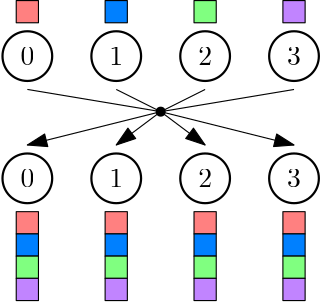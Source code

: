 <?xml version="1.0"?>
<!DOCTYPE ipe SYSTEM "ipe.dtd">
<ipe version="70218" creator="Ipe 7.2.28">
<info created="D:20241023170644" modified="D:20241024193530"/>
<ipestyle name="basic">
<symbol name="arrow/arc(spx)">
<path stroke="sym-stroke" fill="sym-stroke" pen="sym-pen">
0 0 m
-1 0.333 l
-1 -0.333 l
h
</path>
</symbol>
<symbol name="arrow/farc(spx)">
<path stroke="sym-stroke" fill="white" pen="sym-pen">
0 0 m
-1 0.333 l
-1 -0.333 l
h
</path>
</symbol>
<symbol name="arrow/ptarc(spx)">
<path stroke="sym-stroke" fill="sym-stroke" pen="sym-pen">
0 0 m
-1 0.333 l
-0.8 0 l
-1 -0.333 l
h
</path>
</symbol>
<symbol name="arrow/fptarc(spx)">
<path stroke="sym-stroke" fill="white" pen="sym-pen">
0 0 m
-1 0.333 l
-0.8 0 l
-1 -0.333 l
h
</path>
</symbol>
<symbol name="mark/circle(sx)" transformations="translations">
<path fill="sym-stroke">
0.6 0 0 0.6 0 0 e
0.4 0 0 0.4 0 0 e
</path>
</symbol>
<symbol name="mark/disk(sx)" transformations="translations">
<path fill="sym-stroke">
0.6 0 0 0.6 0 0 e
</path>
</symbol>
<symbol name="mark/fdisk(sfx)" transformations="translations">
<group>
<path fill="sym-fill">
0.5 0 0 0.5 0 0 e
</path>
<path fill="sym-stroke" fillrule="eofill">
0.6 0 0 0.6 0 0 e
0.4 0 0 0.4 0 0 e
</path>
</group>
</symbol>
<symbol name="mark/box(sx)" transformations="translations">
<path fill="sym-stroke" fillrule="eofill">
-0.6 -0.6 m
0.6 -0.6 l
0.6 0.6 l
-0.6 0.6 l
h
-0.4 -0.4 m
0.4 -0.4 l
0.4 0.4 l
-0.4 0.4 l
h
</path>
</symbol>
<symbol name="mark/square(sx)" transformations="translations">
<path fill="sym-stroke">
-0.6 -0.6 m
0.6 -0.6 l
0.6 0.6 l
-0.6 0.6 l
h
</path>
</symbol>
<symbol name="mark/fsquare(sfx)" transformations="translations">
<group>
<path fill="sym-fill">
-0.5 -0.5 m
0.5 -0.5 l
0.5 0.5 l
-0.5 0.5 l
h
</path>
<path fill="sym-stroke" fillrule="eofill">
-0.6 -0.6 m
0.6 -0.6 l
0.6 0.6 l
-0.6 0.6 l
h
-0.4 -0.4 m
0.4 -0.4 l
0.4 0.4 l
-0.4 0.4 l
h
</path>
</group>
</symbol>
<symbol name="mark/cross(sx)" transformations="translations">
<group>
<path fill="sym-stroke">
-0.43 -0.57 m
0.57 0.43 l
0.43 0.57 l
-0.57 -0.43 l
h
</path>
<path fill="sym-stroke">
-0.43 0.57 m
0.57 -0.43 l
0.43 -0.57 l
-0.57 0.43 l
h
</path>
</group>
</symbol>
<symbol name="arrow/fnormal(spx)">
<path stroke="sym-stroke" fill="white" pen="sym-pen">
0 0 m
-1 0.333 l
-1 -0.333 l
h
</path>
</symbol>
<symbol name="arrow/pointed(spx)">
<path stroke="sym-stroke" fill="sym-stroke" pen="sym-pen">
0 0 m
-1 0.333 l
-0.8 0 l
-1 -0.333 l
h
</path>
</symbol>
<symbol name="arrow/fpointed(spx)">
<path stroke="sym-stroke" fill="white" pen="sym-pen">
0 0 m
-1 0.333 l
-0.8 0 l
-1 -0.333 l
h
</path>
</symbol>
<symbol name="arrow/linear(spx)">
<path stroke="sym-stroke" pen="sym-pen">
-1 0.333 m
0 0 l
-1 -0.333 l
</path>
</symbol>
<symbol name="arrow/fdouble(spx)">
<path stroke="sym-stroke" fill="white" pen="sym-pen">
0 0 m
-1 0.333 l
-1 -0.333 l
h
-1 0 m
-2 0.333 l
-2 -0.333 l
h
</path>
</symbol>
<symbol name="arrow/double(spx)">
<path stroke="sym-stroke" fill="sym-stroke" pen="sym-pen">
0 0 m
-1 0.333 l
-1 -0.333 l
h
-1 0 m
-2 0.333 l
-2 -0.333 l
h
</path>
</symbol>
<symbol name="arrow/mid-normal(spx)">
<path stroke="sym-stroke" fill="sym-stroke" pen="sym-pen">
0.5 0 m
-0.5 0.333 l
-0.5 -0.333 l
h
</path>
</symbol>
<symbol name="arrow/mid-fnormal(spx)">
<path stroke="sym-stroke" fill="white" pen="sym-pen">
0.5 0 m
-0.5 0.333 l
-0.5 -0.333 l
h
</path>
</symbol>
<symbol name="arrow/mid-pointed(spx)">
<path stroke="sym-stroke" fill="sym-stroke" pen="sym-pen">
0.5 0 m
-0.5 0.333 l
-0.3 0 l
-0.5 -0.333 l
h
</path>
</symbol>
<symbol name="arrow/mid-fpointed(spx)">
<path stroke="sym-stroke" fill="white" pen="sym-pen">
0.5 0 m
-0.5 0.333 l
-0.3 0 l
-0.5 -0.333 l
h
</path>
</symbol>
<symbol name="arrow/mid-double(spx)">
<path stroke="sym-stroke" fill="sym-stroke" pen="sym-pen">
1 0 m
0 0.333 l
0 -0.333 l
h
0 0 m
-1 0.333 l
-1 -0.333 l
h
</path>
</symbol>
<symbol name="arrow/mid-fdouble(spx)">
<path stroke="sym-stroke" fill="white" pen="sym-pen">
1 0 m
0 0.333 l
0 -0.333 l
h
0 0 m
-1 0.333 l
-1 -0.333 l
h
</path>
</symbol>
<anglesize name="22.5 deg" value="22.5"/>
<anglesize name="30 deg" value="30"/>
<anglesize name="45 deg" value="45"/>
<anglesize name="60 deg" value="60"/>
<anglesize name="90 deg" value="90"/>
<arrowsize name="large" value="10"/>
<arrowsize name="small" value="5"/>
<arrowsize name="tiny" value="3"/>
<color name="blue" value="0 0 1"/>
<color name="brown" value="0.647 0.165 0.165"/>
<color name="darkblue" value="0 0 0.545"/>
<color name="darkcyan" value="0 0.545 0.545"/>
<color name="darkgray" value="0.663"/>
<color name="darkgreen" value="0 0.392 0"/>
<color name="darkmagenta" value="0.545 0 0.545"/>
<color name="darkorange" value="1 0.549 0"/>
<color name="darkred" value="0.545 0 0"/>
<color name="gold" value="1 0.843 0"/>
<color name="gray" value="0.745"/>
<color name="green" value="0 1 0"/>
<color name="lightblue" value="0.678 0.847 0.902"/>
<color name="lightcyan" value="0.878 1 1"/>
<color name="lightgray" value="0.827"/>
<color name="lightgreen" value="0.565 0.933 0.565"/>
<color name="lightyellow" value="1 1 0.878"/>
<color name="navy" value="0 0 0.502"/>
<color name="orange" value="1 0.647 0"/>
<color name="pink" value="1 0.753 0.796"/>
<color name="purple" value="0.627 0.125 0.941"/>
<color name="red" value="1 0 0"/>
<color name="seagreen" value="0.18 0.545 0.341"/>
<color name="turquoise" value="0.251 0.878 0.816"/>
<color name="violet" value="0.933 0.51 0.933"/>
<color name="yellow" value="1 1 0"/>
<dashstyle name="dash dot dotted" value="[4 2 1 2 1 2] 0"/>
<dashstyle name="dash dotted" value="[4 2 1 2] 0"/>
<dashstyle name="dashed" value="[4] 0"/>
<dashstyle name="dotted" value="[1 3] 0"/>
<gridsize name="10 pts (~3.5 mm)" value="10"/>
<gridsize name="14 pts (~5 mm)" value="14"/>
<gridsize name="16 pts (~6 mm)" value="16"/>
<gridsize name="20 pts (~7 mm)" value="20"/>
<gridsize name="28 pts (~10 mm)" value="28"/>
<gridsize name="32 pts (~12 mm)" value="32"/>
<gridsize name="4 pts" value="4"/>
<gridsize name="56 pts (~20 mm)" value="56"/>
<gridsize name="8 pts (~3 mm)" value="8"/>
<opacity name="10%" value="0.1"/>
<opacity name="30%" value="0.3"/>
<opacity name="50%" value="0.5"/>
<opacity name="75%" value="0.75"/>
<pen name="fat" value="1.2"/>
<pen name="heavier" value="0.8"/>
<pen name="ultrafat" value="2"/>
<symbolsize name="large" value="5"/>
<symbolsize name="small" value="2"/>
<symbolsize name="tiny" value="1.1"/>
<textsize name="Huge" value="\Huge"/>
<textsize name="LARGE" value="\LARGE"/>
<textsize name="Large" value="\Large"/>
<textsize name="footnote" value="\footnotesize"/>
<textsize name="huge" value="\huge"/>
<textsize name="large" value="\large"/>
<textsize name="script" value="\scriptsize"/>
<textsize name="small" value="\small"/>
<textsize name="tiny" value="\tiny"/>
<textstyle name="center" begin="\begin{center}" end="\end{center}"/>
<textstyle name="item" begin="\begin{itemize}\item{}" end="\end{itemize}"/>
<textstyle name="itemize" begin="\begin{itemize}" end="\end{itemize}"/>
<tiling name="falling" angle="-60" step="4" width="1"/>
<tiling name="rising" angle="30" step="4" width="1"/>
</ipestyle>
<page>
<layer name="alpha"/>
<view layers="alpha" active="alpha"/>
<text layer="alpha" matrix="1 0 0 1 -16 44" transformations="translations" pos="232 744" stroke="0" type="label" width="4.981" height="6.42" depth="0" halign="center" valign="center">1</text>
<path matrix="1 0 0 1 -16 44" stroke="0" pen="heavier">
8.94427 0 0 8.94427 232 744 e
</path>
<text matrix="1 0 0 1 16 44" transformations="translations" pos="232 744" stroke="0" type="label" width="4.981" height="6.42" depth="0" halign="center" valign="center">2</text>
<path matrix="1 0 0 1 16 44" stroke="0" pen="heavier">
8.94427 0 0 8.94427 232 744 e
</path>
<text matrix="1 0 0 1 48 44" transformations="translations" pos="232 744" stroke="0" type="label" width="4.981" height="6.42" depth="0" halign="center" valign="center">3</text>
<path matrix="1 0 0 1 48 44" stroke="0" pen="heavier">
8.94427 0 0 8.94427 232 744 e
</path>
<text matrix="1 0 0 1 -48 44" transformations="translations" pos="232 744" stroke="0" type="label" width="4.981" height="6.42" depth="0" halign="center" valign="center">0</text>
<path matrix="1 0 0 1 -48 44" stroke="0" pen="heavier">
8.94427 0 0 8.94427 232 744 e
</path>
<path matrix="1 0 0 1 -40 -16" stroke="0" fill="1 0.502 0.502">
252 748 m
252 740 l
260 740 l
260 748 l
h
</path>
<path matrix="1 0 0 1 -40 -24" stroke="0" fill="0 0.502 1">
252 748 m
252 740 l
260 740 l
260 748 l
h
</path>
<path matrix="1 0 0 1 -40 -32" stroke="0" fill="0.502 1 0.502">
252 748 m
252 740 l
260 740 l
260 748 l
h
</path>
<path matrix="1 0 0 1 -40 -40" stroke="0" fill="0.757 0.518 1">
252 748 m
252 740 l
260 740 l
260 748 l
h
</path>
<path matrix="1 0 0 1 -72 60" stroke="0" fill="1 0.502 0.502">
252 748 m
252 740 l
260 740 l
260 748 l
h
</path>
<path matrix="1 0 0 1 -40 60" stroke="0" fill="0 0.502 1">
252 748 m
252 740 l
260 740 l
260 748 l
h
</path>
<path matrix="1 0 0 1 -8 60" stroke="0" fill="0.502 1 0.502">
252 748 m
252 740 l
260 740 l
260 748 l
h
</path>
<path matrix="1 0 0 1 24 60" stroke="0" fill="0.757 0.518 1">
252 748 m
252 740 l
260 740 l
260 748 l
h
</path>
<text matrix="1 0 0 1 -16 0" transformations="translations" pos="232 744" stroke="0" type="label" halign="center" valign="center">1</text>
<path matrix="1 0 0 1 -16 0" stroke="0" pen="heavier">
8.94427 0 0 8.94427 232 744 e
</path>
<text matrix="1 0 0 1 16 0" transformations="translations" pos="232 744" stroke="0" type="label" halign="center" valign="center">2</text>
<path matrix="1 0 0 1 16 0" stroke="0" pen="heavier">
8.94427 0 0 8.94427 232 744 e
</path>
<text matrix="1 0 0 1 48 0" transformations="translations" pos="232 744" stroke="0" type="label" halign="center" valign="center">3</text>
<path matrix="1 0 0 1 48 0" stroke="0" pen="heavier">
8.94427 0 0 8.94427 232 744 e
</path>
<text matrix="1 0 0 1 -48 0" transformations="translations" pos="232 744" stroke="0" type="label" halign="center" valign="center">0</text>
<path matrix="1 0 0 1 -48 0" stroke="0" pen="heavier">
8.94427 0 0 8.94427 232 744 e
</path>
<path matrix="1 0 0 1 -72 -16" stroke="0" fill="1 0.502 0.502">
252 748 m
252 740 l
260 740 l
260 748 l
h
</path>
<path matrix="1 0 0 1 -72 -24" stroke="0" fill="0 0.502 1">
252 748 m
252 740 l
260 740 l
260 748 l
h
</path>
<path matrix="1 0 0 1 -72 -32" stroke="0" fill="0.502 1 0.502">
252 748 m
252 740 l
260 740 l
260 748 l
h
</path>
<path matrix="1 0 0 1 -72 -40" stroke="0" fill="0.757 0.518 1">
252 748 m
252 740 l
260 740 l
260 748 l
h
</path>
<path matrix="1 0 0 1 -8 -16" stroke="0" fill="1 0.502 0.502">
252 748 m
252 740 l
260 740 l
260 748 l
h
</path>
<path matrix="1 0 0 1 -8 -24" stroke="0" fill="0 0.502 1">
252 748 m
252 740 l
260 740 l
260 748 l
h
</path>
<path matrix="1 0 0 1 -8 -32" stroke="0" fill="0.502 1 0.502">
252 748 m
252 740 l
260 740 l
260 748 l
h
</path>
<path matrix="1 0 0 1 -8 -40" stroke="0" fill="0.757 0.518 1">
252 748 m
252 740 l
260 740 l
260 748 l
h
</path>
<path matrix="1 0 0 1 24 -16" stroke="0" fill="1 0.502 0.502">
252 748 m
252 740 l
260 740 l
260 748 l
h
</path>
<path matrix="1 0 0 1 24 -24" stroke="0" fill="0 0.502 1">
252 748 m
252 740 l
260 740 l
260 748 l
h
</path>
<path matrix="1 0 0 1 24 -32" stroke="0" fill="0.502 1 0.502">
252 748 m
252 740 l
260 740 l
260 748 l
h
</path>
<path matrix="1 0 0 1 24 -40" stroke="0" fill="0.757 0.518 1">
252 748 m
252 740 l
260 740 l
260 748 l
h
</path>
<path stroke="black">
184 776 m
232 768 l
232 768 l
</path>
<path stroke="black">
216 776 m
232 768 l
</path>
<path stroke="black">
248 776 m
232 768 l
</path>
<path stroke="black">
280 776 m
232 768 l
</path>
<path stroke="black" arrow="normal/normal">
232 768 m
184 756 l
</path>
<path stroke="black" arrow="normal/normal">
232 768 m
216 756 l
</path>
<path stroke="black" arrow="normal/normal">
232 768 m
248 756 l
</path>
<path stroke="black" arrow="normal/normal">
232 768 m
280 756 l
</path>
<use name="mark/disk(sx)" pos="232 768" size="normal" stroke="black"/>
</page>
</ipe>
